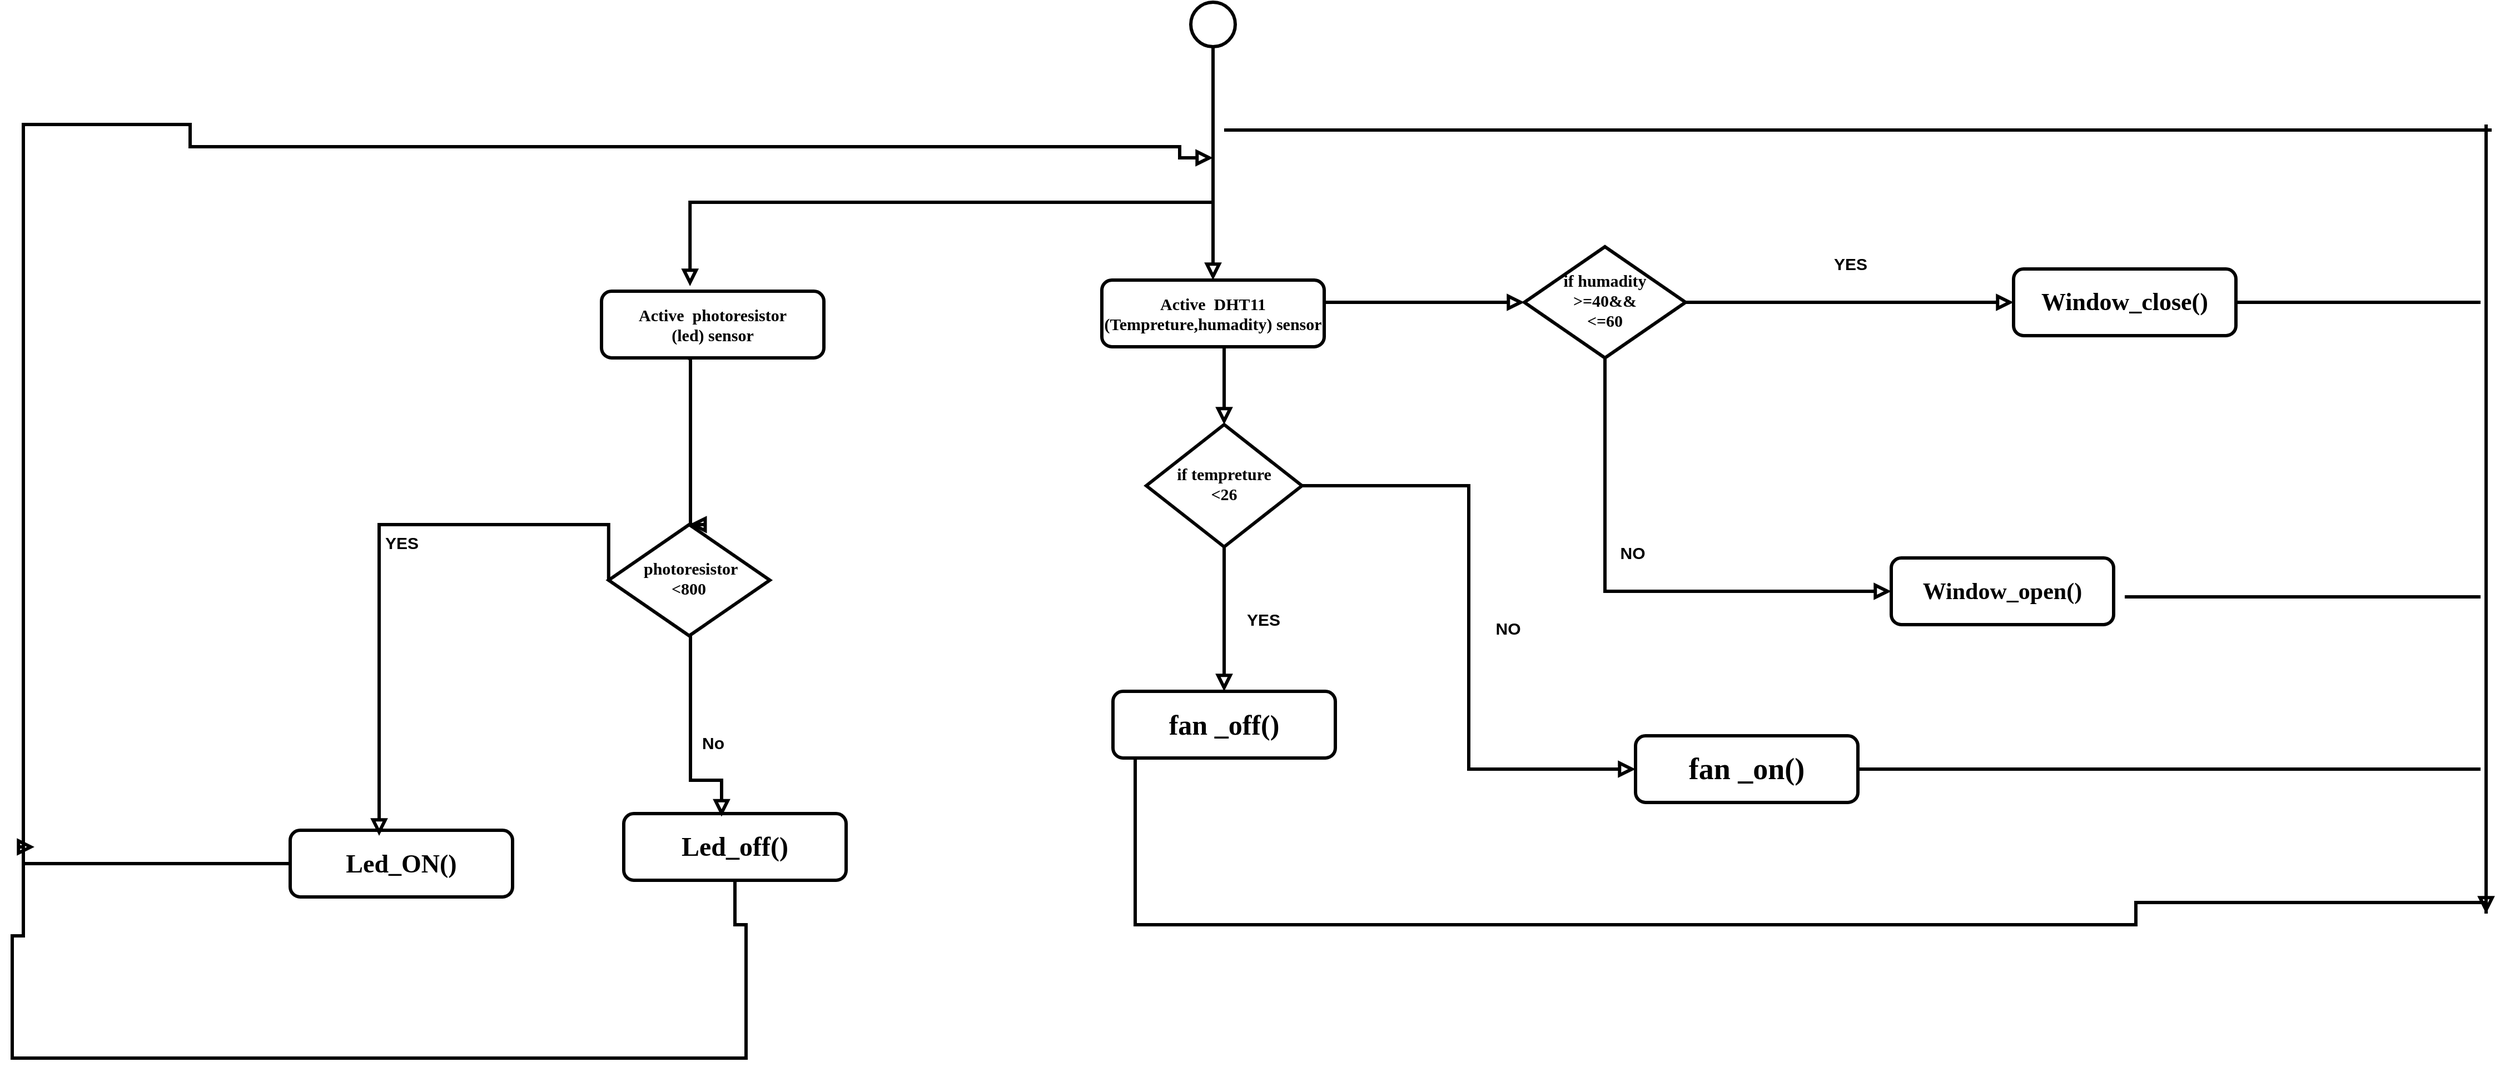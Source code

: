 <mxfile version="24.4.3" type="device">
  <diagram id="C5RBs43oDa-KdzZeNtuy" name="Page-1">
    <mxGraphModel dx="3242" dy="2009" grid="1" gridSize="10" guides="1" tooltips="1" connect="1" arrows="1" fold="1" page="1" pageScale="1" pageWidth="827" pageHeight="1169" math="0" shadow="0">
      <root>
        <mxCell id="WIyWlLk6GJQsqaUBKTNV-0" />
        <mxCell id="WIyWlLk6GJQsqaUBKTNV-1" parent="WIyWlLk6GJQsqaUBKTNV-0" />
        <mxCell id="WIyWlLk6GJQsqaUBKTNV-2" value="" style="rounded=0;html=1;jettySize=auto;orthogonalLoop=1;fontSize=11;endArrow=block;endFill=0;endSize=8;strokeWidth=3;shadow=0;labelBackgroundColor=none;edgeStyle=orthogonalEdgeStyle;entryX=0.5;entryY=0;entryDx=0;entryDy=0;" parent="WIyWlLk6GJQsqaUBKTNV-1" source="WIyWlLk6GJQsqaUBKTNV-3" target="WIyWlLk6GJQsqaUBKTNV-6" edge="1">
          <mxGeometry relative="1" as="geometry">
            <Array as="points">
              <mxPoint x="230" y="170" />
              <mxPoint x="230" y="170" />
            </Array>
          </mxGeometry>
        </mxCell>
        <mxCell id="WIyWlLk6GJQsqaUBKTNV-3" value="&lt;b style=&quot;font-size: 15px;&quot;&gt;&lt;font face=&quot;Comic Sans MS&quot; style=&quot;font-size: 15px;&quot;&gt;Active&amp;nbsp; DHT11&lt;/font&gt;&lt;/b&gt;&lt;div style=&quot;font-size: 15px;&quot;&gt;&lt;b style=&quot;&quot;&gt;&lt;font face=&quot;y1WU77LzWbdZWBKxwMJ-&quot; style=&quot;font-size: 15px;&quot;&gt;(Tempreture,humadity) sensor&lt;/font&gt;&lt;/b&gt;&lt;/div&gt;" style="rounded=1;whiteSpace=wrap;html=1;fontSize=12;glass=0;strokeWidth=3;shadow=0;" parent="WIyWlLk6GJQsqaUBKTNV-1" vertex="1">
          <mxGeometry x="120" y="70" width="200" height="60" as="geometry" />
        </mxCell>
        <mxCell id="WIyWlLk6GJQsqaUBKTNV-6" value="&lt;b style=&quot;font-size: 15px;&quot;&gt;&lt;font style=&quot;font-size: 15px;&quot; face=&quot;Comic Sans MS&quot;&gt;if tempreture&lt;/font&gt;&lt;/b&gt;&lt;div style=&quot;font-size: 15px;&quot;&gt;&lt;b style=&quot;&quot;&gt;&lt;font style=&quot;font-size: 15px;&quot; face=&quot;m28qK6ouoQEzhqBSlmqq&quot;&gt;&amp;lt;26&lt;/font&gt;&lt;/b&gt;&lt;/div&gt;" style="rhombus;whiteSpace=wrap;html=1;shadow=0;fontFamily=Helvetica;fontSize=12;align=center;strokeWidth=3;spacing=6;spacingTop=-4;" parent="WIyWlLk6GJQsqaUBKTNV-1" vertex="1">
          <mxGeometry x="160" y="200" width="140" height="110" as="geometry" />
        </mxCell>
        <mxCell id="xtiBK4g38aYfQXqHlMzY-1" value="" style="strokeWidth=3;html=1;shape=mxgraph.flowchart.start_2;whiteSpace=wrap;" vertex="1" parent="WIyWlLk6GJQsqaUBKTNV-1">
          <mxGeometry x="200" y="-180" width="40" height="40" as="geometry" />
        </mxCell>
        <mxCell id="xtiBK4g38aYfQXqHlMzY-4" value="" style="rounded=0;html=1;jettySize=auto;orthogonalLoop=1;fontSize=11;endArrow=block;endFill=0;endSize=8;strokeWidth=3;shadow=0;labelBackgroundColor=none;edgeStyle=orthogonalEdgeStyle;exitX=0.5;exitY=1;exitDx=0;exitDy=0;exitPerimeter=0;entryX=0.5;entryY=0;entryDx=0;entryDy=0;" edge="1" parent="WIyWlLk6GJQsqaUBKTNV-1" source="xtiBK4g38aYfQXqHlMzY-1" target="WIyWlLk6GJQsqaUBKTNV-3">
          <mxGeometry relative="1" as="geometry">
            <mxPoint x="200" y="20" as="sourcePoint" />
            <mxPoint x="240" y="50" as="targetPoint" />
            <Array as="points" />
          </mxGeometry>
        </mxCell>
        <mxCell id="xtiBK4g38aYfQXqHlMzY-6" value="&lt;b style=&quot;font-size: 15px;&quot;&gt;&lt;font style=&quot;font-size: 15px;&quot; face=&quot;Comic Sans MS&quot;&gt;if humadity&lt;/font&gt;&lt;/b&gt;&lt;div&gt;&lt;b style=&quot;font-size: 15px;&quot;&gt;&lt;font style=&quot;font-size: 15px;&quot; face=&quot;Comic Sans MS&quot;&gt;&amp;gt;=40&amp;amp;&amp;amp;&lt;/font&gt;&lt;/b&gt;&lt;/div&gt;&lt;div&gt;&lt;b style=&quot;font-size: 15px;&quot;&gt;&lt;font style=&quot;font-size: 15px;&quot; face=&quot;Comic Sans MS&quot;&gt;&amp;lt;=60&lt;/font&gt;&lt;/b&gt;&lt;/div&gt;" style="rhombus;whiteSpace=wrap;html=1;shadow=0;fontFamily=Helvetica;fontSize=12;align=center;strokeWidth=3;spacing=6;spacingTop=-4;" vertex="1" parent="WIyWlLk6GJQsqaUBKTNV-1">
          <mxGeometry x="500" y="40" width="145" height="100" as="geometry" />
        </mxCell>
        <mxCell id="xtiBK4g38aYfQXqHlMzY-7" value="&lt;font size=&quot;1&quot; face=&quot;Comic Sans MS&quot;&gt;&lt;b style=&quot;font-size: 25px;&quot;&gt;fan _off()&lt;/b&gt;&lt;/font&gt;" style="rounded=1;whiteSpace=wrap;html=1;fontSize=12;glass=0;strokeWidth=3;shadow=0;" vertex="1" parent="WIyWlLk6GJQsqaUBKTNV-1">
          <mxGeometry x="130" y="440" width="200" height="60" as="geometry" />
        </mxCell>
        <mxCell id="xtiBK4g38aYfQXqHlMzY-8" value="&lt;font size=&quot;1&quot; face=&quot;Comic Sans MS&quot;&gt;&lt;b style=&quot;font-size: 27px;&quot;&gt;fan _on()&lt;/b&gt;&lt;/font&gt;" style="rounded=1;whiteSpace=wrap;html=1;fontSize=12;glass=0;strokeWidth=3;shadow=0;" vertex="1" parent="WIyWlLk6GJQsqaUBKTNV-1">
          <mxGeometry x="600" y="480" width="200" height="60" as="geometry" />
        </mxCell>
        <mxCell id="xtiBK4g38aYfQXqHlMzY-9" value="&lt;b&gt;&lt;font style=&quot;font-size: 15px;&quot;&gt;NO&lt;/font&gt;&lt;/b&gt;" style="rounded=0;html=1;jettySize=auto;orthogonalLoop=1;fontSize=11;endArrow=block;endFill=0;endSize=8;strokeWidth=3;shadow=0;labelBackgroundColor=none;edgeStyle=orthogonalEdgeStyle;entryX=0;entryY=0.5;entryDx=0;entryDy=0;exitX=1;exitY=0.5;exitDx=0;exitDy=0;" edge="1" parent="WIyWlLk6GJQsqaUBKTNV-1" source="WIyWlLk6GJQsqaUBKTNV-6" target="xtiBK4g38aYfQXqHlMzY-8">
          <mxGeometry y="35" relative="1" as="geometry">
            <mxPoint x="340" y="260" as="sourcePoint" />
            <mxPoint x="340" y="330" as="targetPoint" />
            <Array as="points" />
            <mxPoint as="offset" />
          </mxGeometry>
        </mxCell>
        <mxCell id="xtiBK4g38aYfQXqHlMzY-10" value="&lt;b&gt;&lt;font style=&quot;font-size: 15px;&quot;&gt;YES&lt;/font&gt;&lt;/b&gt;" style="rounded=0;html=1;jettySize=auto;orthogonalLoop=1;fontSize=11;endArrow=block;endFill=0;endSize=8;strokeWidth=3;shadow=0;labelBackgroundColor=none;edgeStyle=orthogonalEdgeStyle;exitX=0.5;exitY=1;exitDx=0;exitDy=0;entryX=0.5;entryY=0;entryDx=0;entryDy=0;" edge="1" parent="WIyWlLk6GJQsqaUBKTNV-1" source="WIyWlLk6GJQsqaUBKTNV-6" target="xtiBK4g38aYfQXqHlMzY-7">
          <mxGeometry y="35" relative="1" as="geometry">
            <mxPoint x="290" y="340" as="sourcePoint" />
            <mxPoint x="300" y="410" as="targetPoint" />
            <Array as="points">
              <mxPoint x="230" y="420" />
              <mxPoint x="230" y="420" />
            </Array>
            <mxPoint as="offset" />
          </mxGeometry>
        </mxCell>
        <mxCell id="xtiBK4g38aYfQXqHlMzY-11" value="&lt;font face=&quot;Comic Sans MS&quot;&gt;&lt;span style=&quot;font-size: 15px;&quot;&gt;&lt;b&gt;&amp;nbsp;photoresistor&lt;/b&gt;&lt;/span&gt;&lt;/font&gt;&lt;div&gt;&lt;font face=&quot;Comic Sans MS&quot;&gt;&lt;span style=&quot;font-size: 15px;&quot;&gt;&lt;b&gt;&amp;lt;800&lt;/b&gt;&lt;/span&gt;&lt;/font&gt;&lt;br&gt;&lt;/div&gt;" style="rhombus;whiteSpace=wrap;html=1;shadow=0;fontFamily=Helvetica;fontSize=12;align=center;strokeWidth=3;spacing=6;spacingTop=-4;" vertex="1" parent="WIyWlLk6GJQsqaUBKTNV-1">
          <mxGeometry x="-323.6" y="290" width="145" height="100" as="geometry" />
        </mxCell>
        <mxCell id="xtiBK4g38aYfQXqHlMzY-12" value="" style="rounded=0;html=1;jettySize=auto;orthogonalLoop=1;fontSize=11;endArrow=block;endFill=0;endSize=8;strokeWidth=3;shadow=0;labelBackgroundColor=none;edgeStyle=orthogonalEdgeStyle;entryX=0;entryY=0.5;entryDx=0;entryDy=0;exitX=1;exitY=0.25;exitDx=0;exitDy=0;" edge="1" parent="WIyWlLk6GJQsqaUBKTNV-1" source="WIyWlLk6GJQsqaUBKTNV-3" target="xtiBK4g38aYfQXqHlMzY-6">
          <mxGeometry relative="1" as="geometry">
            <mxPoint x="380" y="70" as="sourcePoint" />
            <mxPoint x="380" y="140" as="targetPoint" />
            <Array as="points">
              <mxPoint x="320" y="90" />
            </Array>
          </mxGeometry>
        </mxCell>
        <mxCell id="xtiBK4g38aYfQXqHlMzY-13" value="" style="rounded=0;html=1;jettySize=auto;orthogonalLoop=1;fontSize=11;endArrow=block;endFill=0;endSize=8;strokeWidth=3;shadow=0;labelBackgroundColor=none;edgeStyle=orthogonalEdgeStyle;entryX=0.398;entryY=-0.076;entryDx=0;entryDy=0;entryPerimeter=0;" edge="1" parent="WIyWlLk6GJQsqaUBKTNV-1" target="xtiBK4g38aYfQXqHlMzY-18">
          <mxGeometry relative="1" as="geometry">
            <mxPoint x="220" as="sourcePoint" />
            <mxPoint x="-270" y="-20" as="targetPoint" />
            <Array as="points">
              <mxPoint x="-250" />
            </Array>
          </mxGeometry>
        </mxCell>
        <mxCell id="xtiBK4g38aYfQXqHlMzY-14" value="&lt;font size=&quot;1&quot; face=&quot;Comic Sans MS&quot;&gt;&lt;b style=&quot;font-size: 23px;&quot;&gt;Led_ON()&lt;/b&gt;&lt;/font&gt;" style="rounded=1;whiteSpace=wrap;html=1;fontSize=12;glass=0;strokeWidth=3;shadow=0;" vertex="1" parent="WIyWlLk6GJQsqaUBKTNV-1">
          <mxGeometry x="-610" y="565" width="200" height="60" as="geometry" />
        </mxCell>
        <mxCell id="xtiBK4g38aYfQXqHlMzY-15" value="&lt;b&gt;&lt;font style=&quot;font-size: 15px;&quot;&gt;YES&lt;/font&gt;&lt;/b&gt;" style="rounded=0;html=1;jettySize=auto;orthogonalLoop=1;fontSize=11;endArrow=block;endFill=0;endSize=8;strokeWidth=3;shadow=0;labelBackgroundColor=none;edgeStyle=orthogonalEdgeStyle;exitX=0;exitY=0.5;exitDx=0;exitDy=0;entryX=0.4;entryY=0.083;entryDx=0;entryDy=0;entryPerimeter=0;" edge="1" parent="WIyWlLk6GJQsqaUBKTNV-1" source="xtiBK4g38aYfQXqHlMzY-11" target="xtiBK4g38aYfQXqHlMzY-14">
          <mxGeometry x="0.015" y="20" relative="1" as="geometry">
            <mxPoint x="-443.6" y="290" as="sourcePoint" />
            <mxPoint x="-520" y="530" as="targetPoint" />
            <Array as="points">
              <mxPoint x="-324" y="290" />
              <mxPoint x="-530" y="290" />
            </Array>
            <mxPoint as="offset" />
          </mxGeometry>
        </mxCell>
        <mxCell id="xtiBK4g38aYfQXqHlMzY-16" value="&lt;font size=&quot;1&quot; face=&quot;Comic Sans MS&quot;&gt;&lt;b style=&quot;font-size: 24px;&quot;&gt;Led_off()&lt;/b&gt;&lt;/font&gt;" style="rounded=1;whiteSpace=wrap;html=1;fontSize=12;glass=0;strokeWidth=3;shadow=0;" vertex="1" parent="WIyWlLk6GJQsqaUBKTNV-1">
          <mxGeometry x="-310" y="550" width="200" height="60" as="geometry" />
        </mxCell>
        <mxCell id="xtiBK4g38aYfQXqHlMzY-17" value="&lt;b&gt;&lt;font style=&quot;font-size: 15px;&quot;&gt;No&lt;/font&gt;&lt;/b&gt;" style="rounded=0;html=1;jettySize=auto;orthogonalLoop=1;fontSize=11;endArrow=block;endFill=0;endSize=8;strokeWidth=3;shadow=0;labelBackgroundColor=none;edgeStyle=orthogonalEdgeStyle;exitX=0.5;exitY=1;exitDx=0;exitDy=0;entryX=0.44;entryY=0.046;entryDx=0;entryDy=0;entryPerimeter=0;" edge="1" parent="WIyWlLk6GJQsqaUBKTNV-1" source="xtiBK4g38aYfQXqHlMzY-11" target="xtiBK4g38aYfQXqHlMzY-16">
          <mxGeometry x="0.015" y="20" relative="1" as="geometry">
            <mxPoint x="-273.6" y="430" as="sourcePoint" />
            <mxPoint x="-210" y="520" as="targetPoint" />
            <Array as="points">
              <mxPoint x="-250" y="520" />
              <mxPoint x="-222" y="520" />
            </Array>
            <mxPoint as="offset" />
          </mxGeometry>
        </mxCell>
        <mxCell id="xtiBK4g38aYfQXqHlMzY-18" value="&lt;b style=&quot;font-size: 15px;&quot;&gt;&lt;font face=&quot;Comic Sans MS&quot; style=&quot;font-size: 15px;&quot;&gt;Active&amp;nbsp; photoresistor&lt;/font&gt;&lt;/b&gt;&lt;div style=&quot;font-size: 15px;&quot;&gt;&lt;b style=&quot;&quot;&gt;&lt;font face=&quot;y1WU77LzWbdZWBKxwMJ-&quot; style=&quot;font-size: 15px;&quot;&gt;(led) sensor&lt;/font&gt;&lt;/b&gt;&lt;/div&gt;" style="rounded=1;whiteSpace=wrap;html=1;fontSize=12;glass=0;strokeWidth=3;shadow=0;" vertex="1" parent="WIyWlLk6GJQsqaUBKTNV-1">
          <mxGeometry x="-330" y="80" width="200" height="60" as="geometry" />
        </mxCell>
        <mxCell id="xtiBK4g38aYfQXqHlMzY-19" value="" style="rounded=0;html=1;jettySize=auto;orthogonalLoop=1;fontSize=11;endArrow=block;endFill=0;endSize=8;strokeWidth=3;shadow=0;labelBackgroundColor=none;edgeStyle=orthogonalEdgeStyle;entryX=0.5;entryY=0;entryDx=0;entryDy=0;exitX=0.389;exitY=1.006;exitDx=0;exitDy=0;exitPerimeter=0;" edge="1" parent="WIyWlLk6GJQsqaUBKTNV-1" source="xtiBK4g38aYfQXqHlMzY-18" target="xtiBK4g38aYfQXqHlMzY-11">
          <mxGeometry relative="1" as="geometry">
            <mxPoint x="-250" y="180" as="sourcePoint" />
            <mxPoint x="-250" y="250" as="targetPoint" />
            <Array as="points">
              <mxPoint x="-250" y="140" />
              <mxPoint x="-250" y="290" />
            </Array>
          </mxGeometry>
        </mxCell>
        <mxCell id="xtiBK4g38aYfQXqHlMzY-20" value="&lt;font size=&quot;1&quot; face=&quot;Comic Sans MS&quot;&gt;&lt;b style=&quot;font-size: 22px;&quot;&gt;Window_close()&lt;/b&gt;&lt;/font&gt;" style="rounded=1;whiteSpace=wrap;html=1;fontSize=12;glass=0;strokeWidth=3;shadow=0;" vertex="1" parent="WIyWlLk6GJQsqaUBKTNV-1">
          <mxGeometry x="940" y="60" width="200" height="60" as="geometry" />
        </mxCell>
        <mxCell id="xtiBK4g38aYfQXqHlMzY-21" value="&lt;font size=&quot;1&quot; face=&quot;Comic Sans MS&quot;&gt;&lt;b style=&quot;font-size: 21px;&quot;&gt;Window_open()&lt;/b&gt;&lt;/font&gt;" style="rounded=1;whiteSpace=wrap;html=1;fontSize=12;glass=0;strokeWidth=3;shadow=0;" vertex="1" parent="WIyWlLk6GJQsqaUBKTNV-1">
          <mxGeometry x="830" y="320" width="200" height="60" as="geometry" />
        </mxCell>
        <mxCell id="xtiBK4g38aYfQXqHlMzY-22" value="&lt;b&gt;&lt;font style=&quot;font-size: 15px;&quot;&gt;NO&lt;/font&gt;&lt;/b&gt;" style="rounded=0;html=1;jettySize=auto;orthogonalLoop=1;fontSize=11;endArrow=block;endFill=0;endSize=8;strokeWidth=3;shadow=0;labelBackgroundColor=none;edgeStyle=orthogonalEdgeStyle;exitX=0.5;exitY=1;exitDx=0;exitDy=0;entryX=0;entryY=0.5;entryDx=0;entryDy=0;" edge="1" parent="WIyWlLk6GJQsqaUBKTNV-1" source="xtiBK4g38aYfQXqHlMzY-6" target="xtiBK4g38aYfQXqHlMzY-21">
          <mxGeometry y="35" relative="1" as="geometry">
            <mxPoint x="590" y="180" as="sourcePoint" />
            <mxPoint x="740" y="320" as="targetPoint" />
            <Array as="points">
              <mxPoint x="573" y="350" />
            </Array>
            <mxPoint as="offset" />
          </mxGeometry>
        </mxCell>
        <mxCell id="xtiBK4g38aYfQXqHlMzY-23" value="&lt;b&gt;&lt;font style=&quot;font-size: 15px;&quot;&gt;YES&lt;/font&gt;&lt;/b&gt;" style="rounded=0;html=1;jettySize=auto;orthogonalLoop=1;fontSize=11;endArrow=block;endFill=0;endSize=8;strokeWidth=3;shadow=0;labelBackgroundColor=none;edgeStyle=orthogonalEdgeStyle;entryX=0;entryY=0.5;entryDx=0;entryDy=0;exitX=1;exitY=0.5;exitDx=0;exitDy=0;" edge="1" parent="WIyWlLk6GJQsqaUBKTNV-1" source="xtiBK4g38aYfQXqHlMzY-6" target="xtiBK4g38aYfQXqHlMzY-20">
          <mxGeometry y="35" relative="1" as="geometry">
            <mxPoint x="650" y="90" as="sourcePoint" />
            <mxPoint x="800" y="320" as="targetPoint" />
            <Array as="points" />
            <mxPoint as="offset" />
          </mxGeometry>
        </mxCell>
        <mxCell id="xtiBK4g38aYfQXqHlMzY-24" value="" style="rounded=0;html=1;jettySize=auto;orthogonalLoop=1;fontSize=11;endArrow=block;endFill=0;endSize=8;strokeWidth=3;shadow=0;labelBackgroundColor=none;edgeStyle=orthogonalEdgeStyle;exitX=0;exitY=0.5;exitDx=0;exitDy=0;" edge="1" parent="WIyWlLk6GJQsqaUBKTNV-1" source="xtiBK4g38aYfQXqHlMzY-14">
          <mxGeometry x="0.015" y="20" relative="1" as="geometry">
            <mxPoint x="-850" y="590" as="sourcePoint" />
            <mxPoint x="220" y="-40" as="targetPoint" />
            <Array as="points">
              <mxPoint x="-850" y="595" />
              <mxPoint x="-850" y="-70" />
              <mxPoint x="-700" y="-70" />
              <mxPoint x="-700" y="-50" />
              <mxPoint x="190" y="-50" />
              <mxPoint x="190" y="-40" />
            </Array>
            <mxPoint as="offset" />
          </mxGeometry>
        </mxCell>
        <mxCell id="xtiBK4g38aYfQXqHlMzY-25" value="" style="rounded=0;html=1;jettySize=auto;orthogonalLoop=1;fontSize=11;endArrow=block;endFill=0;endSize=8;strokeWidth=3;shadow=0;labelBackgroundColor=none;edgeStyle=orthogonalEdgeStyle;exitX=0.5;exitY=1;exitDx=0;exitDy=0;" edge="1" parent="WIyWlLk6GJQsqaUBKTNV-1" source="xtiBK4g38aYfQXqHlMzY-16">
          <mxGeometry x="0.015" y="20" relative="1" as="geometry">
            <mxPoint x="-220" y="650" as="sourcePoint" />
            <mxPoint x="-840" y="580" as="targetPoint" />
            <Array as="points">
              <mxPoint x="-210" y="650" />
              <mxPoint x="-200" y="650" />
              <mxPoint x="-200" y="770" />
              <mxPoint x="-860" y="770" />
              <mxPoint x="-860" y="660" />
              <mxPoint x="-850" y="660" />
              <mxPoint x="-850" y="580" />
            </Array>
            <mxPoint as="offset" />
          </mxGeometry>
        </mxCell>
        <mxCell id="xtiBK4g38aYfQXqHlMzY-26" value="" style="line;strokeWidth=3;direction=south;html=1;" vertex="1" parent="WIyWlLk6GJQsqaUBKTNV-1">
          <mxGeometry x="1360" y="-70" width="10" height="710" as="geometry" />
        </mxCell>
        <mxCell id="xtiBK4g38aYfQXqHlMzY-27" value="" style="rounded=0;html=1;jettySize=auto;orthogonalLoop=1;fontSize=11;endArrow=block;endFill=0;endSize=8;strokeWidth=3;shadow=0;labelBackgroundColor=none;edgeStyle=orthogonalEdgeStyle;entryX=1;entryY=0.5;entryDx=0;entryDy=0;entryPerimeter=0;" edge="1" parent="WIyWlLk6GJQsqaUBKTNV-1" source="xtiBK4g38aYfQXqHlMzY-7" target="xtiBK4g38aYfQXqHlMzY-26">
          <mxGeometry y="35" relative="1" as="geometry">
            <mxPoint x="140" y="600" as="sourcePoint" />
            <mxPoint x="1210" y="680" as="targetPoint" />
            <Array as="points">
              <mxPoint x="150" y="650" />
              <mxPoint x="1050" y="650" />
              <mxPoint x="1050" y="630" />
              <mxPoint x="1365" y="630" />
            </Array>
            <mxPoint as="offset" />
          </mxGeometry>
        </mxCell>
        <mxCell id="xtiBK4g38aYfQXqHlMzY-29" value="" style="line;strokeWidth=3;html=1;" vertex="1" parent="WIyWlLk6GJQsqaUBKTNV-1">
          <mxGeometry x="800" y="505" width="560" height="10" as="geometry" />
        </mxCell>
        <mxCell id="xtiBK4g38aYfQXqHlMzY-31" value="" style="line;strokeWidth=3;html=1;" vertex="1" parent="WIyWlLk6GJQsqaUBKTNV-1">
          <mxGeometry x="1040" y="350" width="320" height="10" as="geometry" />
        </mxCell>
        <mxCell id="xtiBK4g38aYfQXqHlMzY-32" value="" style="line;strokeWidth=3;html=1;perimeter=backbonePerimeter;points=[];outlineConnect=0;" vertex="1" parent="WIyWlLk6GJQsqaUBKTNV-1">
          <mxGeometry x="1140" y="85" width="220" height="10" as="geometry" />
        </mxCell>
        <mxCell id="xtiBK4g38aYfQXqHlMzY-33" value="" style="line;strokeWidth=3;html=1;perimeter=backbonePerimeter;points=[];outlineConnect=0;" vertex="1" parent="WIyWlLk6GJQsqaUBKTNV-1">
          <mxGeometry x="230" y="-70" width="1140" height="10" as="geometry" />
        </mxCell>
      </root>
    </mxGraphModel>
  </diagram>
</mxfile>

